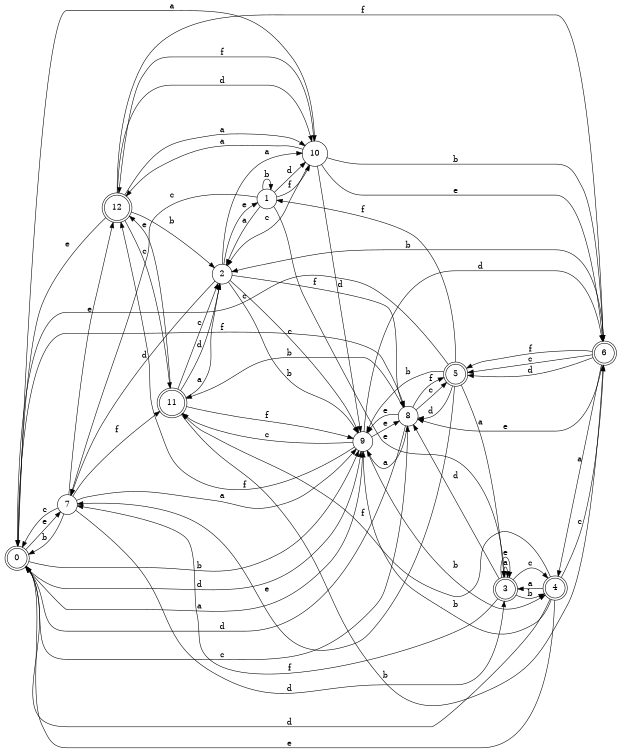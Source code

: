 digraph n11_5 {
__start0 [label="" shape="none"];

rankdir=LR;
size="8,5";

s0 [style="rounded,filled", color="black", fillcolor="white" shape="doublecircle", label="0"];
s1 [style="filled", color="black", fillcolor="white" shape="circle", label="1"];
s2 [style="filled", color="black", fillcolor="white" shape="circle", label="2"];
s3 [style="rounded,filled", color="black", fillcolor="white" shape="doublecircle", label="3"];
s4 [style="rounded,filled", color="black", fillcolor="white" shape="doublecircle", label="4"];
s5 [style="rounded,filled", color="black", fillcolor="white" shape="doublecircle", label="5"];
s6 [style="rounded,filled", color="black", fillcolor="white" shape="doublecircle", label="6"];
s7 [style="filled", color="black", fillcolor="white" shape="circle", label="7"];
s8 [style="filled", color="black", fillcolor="white" shape="circle", label="8"];
s9 [style="filled", color="black", fillcolor="white" shape="circle", label="9"];
s10 [style="filled", color="black", fillcolor="white" shape="circle", label="10"];
s11 [style="rounded,filled", color="black", fillcolor="white" shape="doublecircle", label="11"];
s12 [style="rounded,filled", color="black", fillcolor="white" shape="doublecircle", label="12"];
s0 -> s10 [label="a"];
s0 -> s9 [label="b"];
s0 -> s8 [label="c"];
s0 -> s9 [label="d"];
s0 -> s7 [label="e"];
s0 -> s8 [label="f"];
s1 -> s2 [label="a"];
s1 -> s1 [label="b"];
s1 -> s7 [label="c"];
s1 -> s10 [label="d"];
s1 -> s3 [label="e"];
s1 -> s10 [label="f"];
s2 -> s10 [label="a"];
s2 -> s9 [label="b"];
s2 -> s9 [label="c"];
s2 -> s7 [label="d"];
s2 -> s1 [label="e"];
s2 -> s8 [label="f"];
s3 -> s3 [label="a"];
s3 -> s4 [label="b"];
s3 -> s4 [label="c"];
s3 -> s8 [label="d"];
s3 -> s3 [label="e"];
s3 -> s7 [label="f"];
s4 -> s3 [label="a"];
s4 -> s9 [label="b"];
s4 -> s6 [label="c"];
s4 -> s0 [label="d"];
s4 -> s0 [label="e"];
s4 -> s11 [label="f"];
s5 -> s3 [label="a"];
s5 -> s9 [label="b"];
s5 -> s0 [label="c"];
s5 -> s8 [label="d"];
s5 -> s7 [label="e"];
s5 -> s1 [label="f"];
s6 -> s4 [label="a"];
s6 -> s2 [label="b"];
s6 -> s5 [label="c"];
s6 -> s5 [label="d"];
s6 -> s8 [label="e"];
s6 -> s5 [label="f"];
s7 -> s9 [label="a"];
s7 -> s0 [label="b"];
s7 -> s0 [label="c"];
s7 -> s3 [label="d"];
s7 -> s12 [label="e"];
s7 -> s11 [label="f"];
s8 -> s9 [label="a"];
s8 -> s11 [label="b"];
s8 -> s5 [label="c"];
s8 -> s0 [label="d"];
s8 -> s9 [label="e"];
s8 -> s5 [label="f"];
s9 -> s0 [label="a"];
s9 -> s4 [label="b"];
s9 -> s11 [label="c"];
s9 -> s6 [label="d"];
s9 -> s8 [label="e"];
s9 -> s12 [label="f"];
s10 -> s12 [label="a"];
s10 -> s6 [label="b"];
s10 -> s2 [label="c"];
s10 -> s9 [label="d"];
s10 -> s6 [label="e"];
s10 -> s12 [label="f"];
s11 -> s2 [label="a"];
s11 -> s6 [label="b"];
s11 -> s2 [label="c"];
s11 -> s2 [label="d"];
s11 -> s12 [label="e"];
s11 -> s9 [label="f"];
s12 -> s10 [label="a"];
s12 -> s2 [label="b"];
s12 -> s11 [label="c"];
s12 -> s10 [label="d"];
s12 -> s0 [label="e"];
s12 -> s6 [label="f"];

}